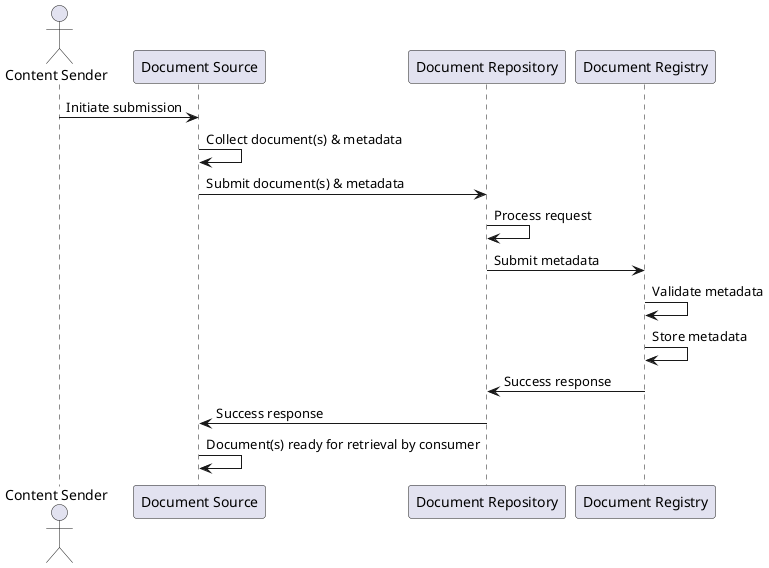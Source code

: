 @startuml
actor "Content Sender" as CS
participant "Document Source" as DS
participant "Document Repository" as DR
participant "Document Registry" as DReg

CS -> DS: Initiate submission
DS -> DS: Collect document(s) & metadata
DS -> DR: Submit document(s) & metadata
DR -> DR: Process request
DR -> DReg: Submit metadata
DReg -> DReg: Validate metadata
DReg -> DReg: Store metadata
DReg -> DR: Success response
DR -> DS: Success response
DS -> DS: Document(s) ready for retrieval by consumer
@enduml